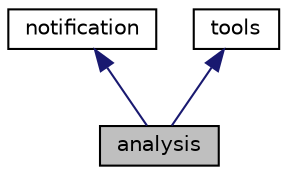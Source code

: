 digraph "analysis"
{
 // INTERACTIVE_SVG=YES
 // LATEX_PDF_SIZE
  edge [fontname="Helvetica",fontsize="10",labelfontname="Helvetica",labelfontsize="10"];
  node [fontname="Helvetica",fontsize="10",shape=record];
  Node1 [label="analysis",height=0.2,width=0.4,color="black", fillcolor="grey75", style="filled", fontcolor="black",tooltip="< Inherits from the tools class for utility functions."];
  Node2 -> Node1 [dir="back",color="midnightblue",fontsize="10",style="solid",fontname="Helvetica"];
  Node2 [label="notification",height=0.2,width=0.4,color="black", fillcolor="white", style="filled",URL="$classnotification.html",tooltip="Provides logging and messaging functionality with various severity levels."];
  Node3 -> Node1 [dir="back",color="midnightblue",fontsize="10",style="solid",fontname="Helvetica"];
  Node3 [label="tools",height=0.2,width=0.4,color="black", fillcolor="white", style="filled",URL="$classtools.html",tooltip="Provides a wide range of utility functions used throughout the framework."];
}
